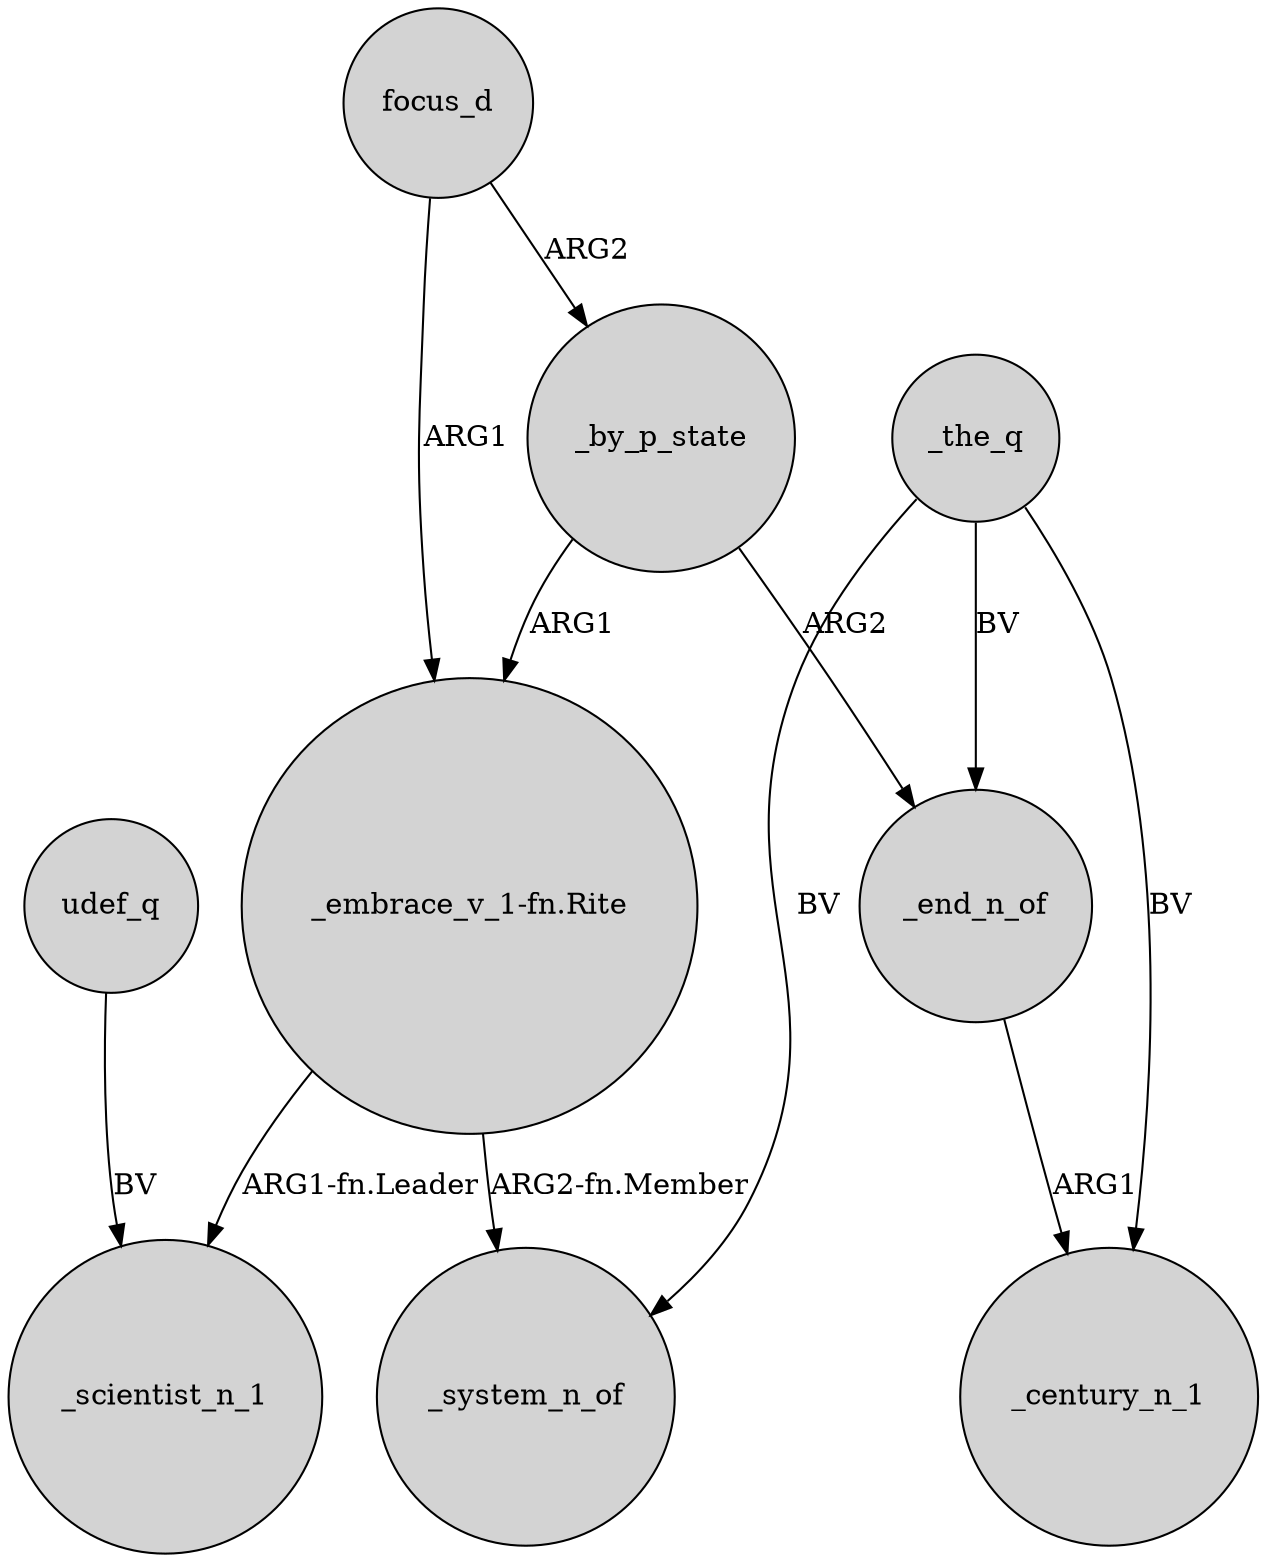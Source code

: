 digraph {
	node [shape=circle style=filled]
	"_embrace_v_1-fn.Rite" -> _scientist_n_1 [label="ARG1-fn.Leader"]
	_by_p_state -> "_embrace_v_1-fn.Rite" [label=ARG1]
	_the_q -> _century_n_1 [label=BV]
	_the_q -> _system_n_of [label=BV]
	_end_n_of -> _century_n_1 [label=ARG1]
	focus_d -> "_embrace_v_1-fn.Rite" [label=ARG1]
	"_embrace_v_1-fn.Rite" -> _system_n_of [label="ARG2-fn.Member"]
	udef_q -> _scientist_n_1 [label=BV]
	focus_d -> _by_p_state [label=ARG2]
	_by_p_state -> _end_n_of [label=ARG2]
	_the_q -> _end_n_of [label=BV]
}
